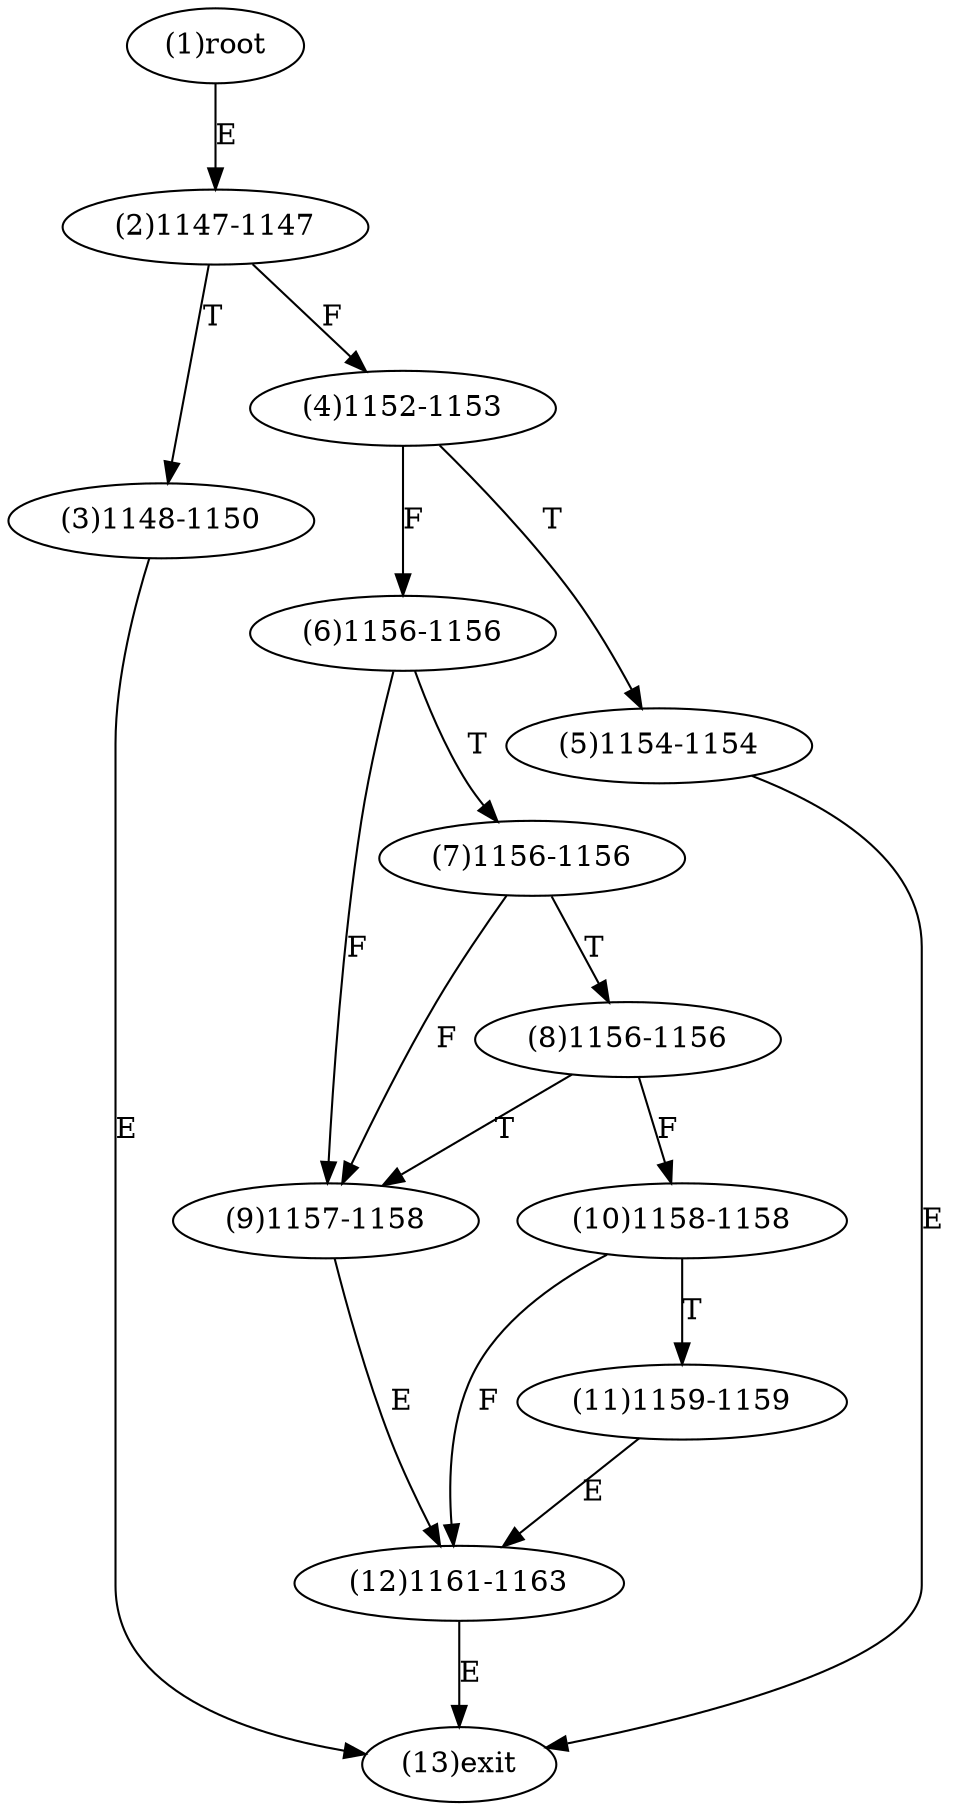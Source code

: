 digraph "" { 
1[ label="(1)root"];
2[ label="(2)1147-1147"];
3[ label="(3)1148-1150"];
4[ label="(4)1152-1153"];
5[ label="(5)1154-1154"];
6[ label="(6)1156-1156"];
7[ label="(7)1156-1156"];
8[ label="(8)1156-1156"];
9[ label="(9)1157-1158"];
10[ label="(10)1158-1158"];
11[ label="(11)1159-1159"];
12[ label="(12)1161-1163"];
13[ label="(13)exit"];
1->2[ label="E"];
2->4[ label="F"];
2->3[ label="T"];
3->13[ label="E"];
4->6[ label="F"];
4->5[ label="T"];
5->13[ label="E"];
6->9[ label="F"];
6->7[ label="T"];
7->9[ label="F"];
7->8[ label="T"];
8->10[ label="F"];
8->9[ label="T"];
9->12[ label="E"];
10->12[ label="F"];
10->11[ label="T"];
11->12[ label="E"];
12->13[ label="E"];
}